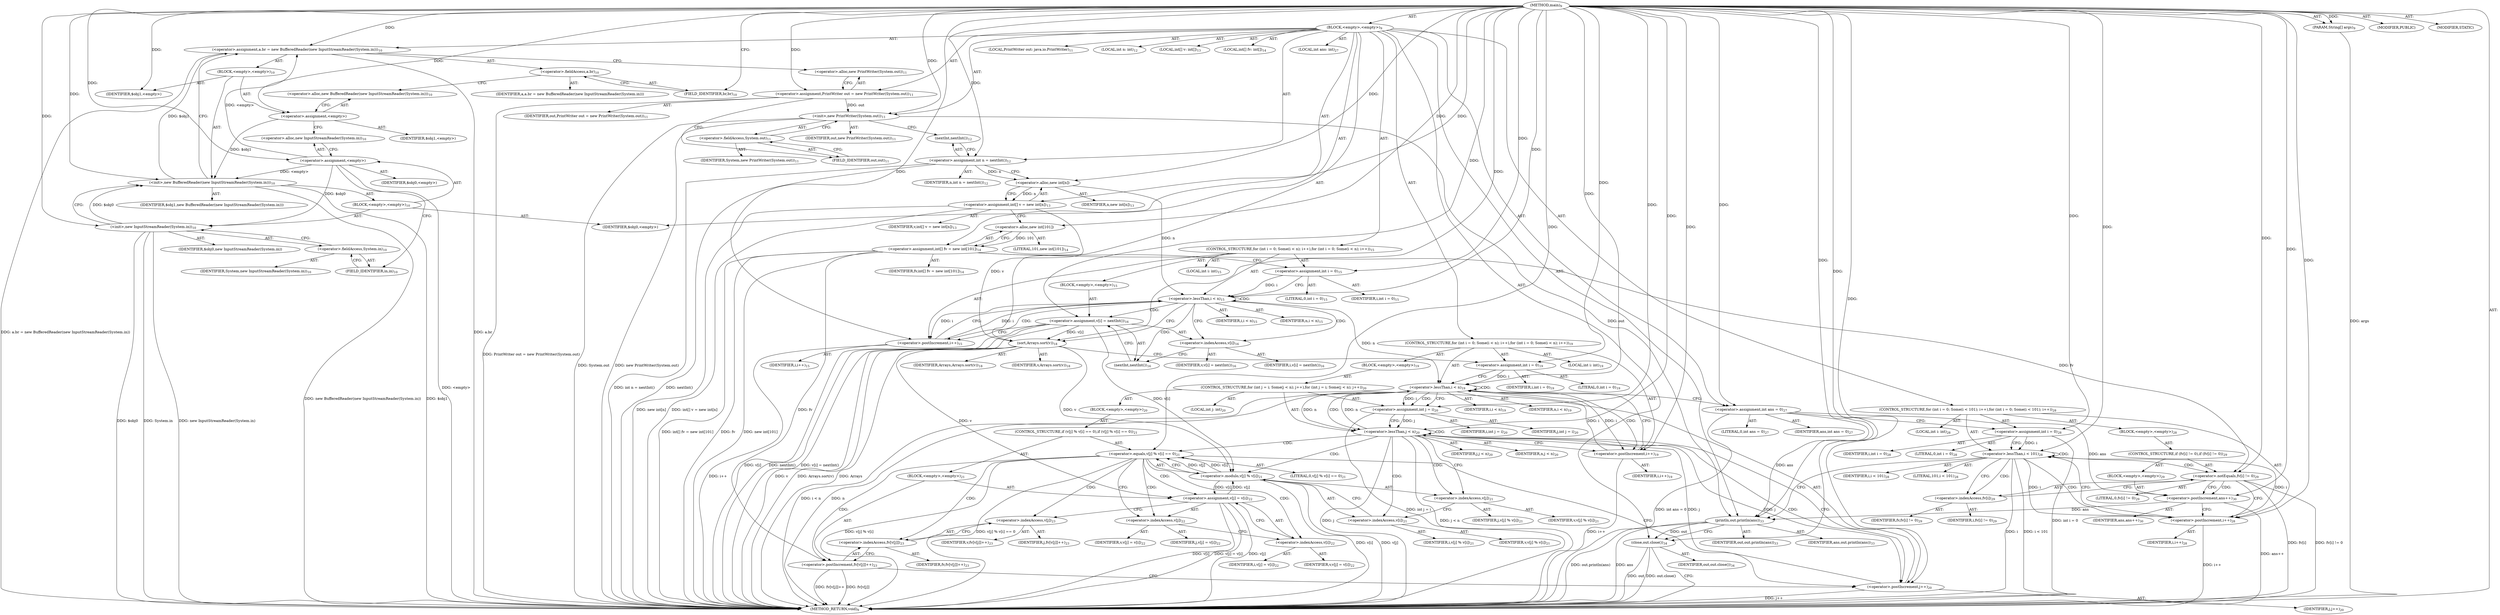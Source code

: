 digraph "main" {  
"21" [label = <(METHOD,main)<SUB>9</SUB>> ]
"22" [label = <(PARAM,String[] args)<SUB>9</SUB>> ]
"23" [label = <(BLOCK,&lt;empty&gt;,&lt;empty&gt;)<SUB>9</SUB>> ]
"24" [label = <(&lt;operator&gt;.assignment,a.br = new BufferedReader(new InputStreamReader(System.in)))<SUB>10</SUB>> ]
"25" [label = <(&lt;operator&gt;.fieldAccess,a.br)<SUB>10</SUB>> ]
"26" [label = <(IDENTIFIER,a,a.br = new BufferedReader(new InputStreamReader(System.in)))> ]
"27" [label = <(FIELD_IDENTIFIER,br,br)<SUB>10</SUB>> ]
"28" [label = <(BLOCK,&lt;empty&gt;,&lt;empty&gt;)<SUB>10</SUB>> ]
"29" [label = <(&lt;operator&gt;.assignment,&lt;empty&gt;)> ]
"30" [label = <(IDENTIFIER,$obj1,&lt;empty&gt;)> ]
"31" [label = <(&lt;operator&gt;.alloc,new BufferedReader(new InputStreamReader(System.in)))<SUB>10</SUB>> ]
"32" [label = <(&lt;init&gt;,new BufferedReader(new InputStreamReader(System.in)))<SUB>10</SUB>> ]
"33" [label = <(IDENTIFIER,$obj1,new BufferedReader(new InputStreamReader(System.in)))> ]
"34" [label = <(BLOCK,&lt;empty&gt;,&lt;empty&gt;)<SUB>10</SUB>> ]
"35" [label = <(&lt;operator&gt;.assignment,&lt;empty&gt;)> ]
"36" [label = <(IDENTIFIER,$obj0,&lt;empty&gt;)> ]
"37" [label = <(&lt;operator&gt;.alloc,new InputStreamReader(System.in))<SUB>10</SUB>> ]
"38" [label = <(&lt;init&gt;,new InputStreamReader(System.in))<SUB>10</SUB>> ]
"39" [label = <(IDENTIFIER,$obj0,new InputStreamReader(System.in))> ]
"40" [label = <(&lt;operator&gt;.fieldAccess,System.in)<SUB>10</SUB>> ]
"41" [label = <(IDENTIFIER,System,new InputStreamReader(System.in))<SUB>10</SUB>> ]
"42" [label = <(FIELD_IDENTIFIER,in,in)<SUB>10</SUB>> ]
"43" [label = <(IDENTIFIER,$obj0,&lt;empty&gt;)> ]
"44" [label = <(IDENTIFIER,$obj1,&lt;empty&gt;)> ]
"4" [label = <(LOCAL,PrintWriter out: java.io.PrintWriter)<SUB>11</SUB>> ]
"45" [label = <(&lt;operator&gt;.assignment,PrintWriter out = new PrintWriter(System.out))<SUB>11</SUB>> ]
"46" [label = <(IDENTIFIER,out,PrintWriter out = new PrintWriter(System.out))<SUB>11</SUB>> ]
"47" [label = <(&lt;operator&gt;.alloc,new PrintWriter(System.out))<SUB>11</SUB>> ]
"48" [label = <(&lt;init&gt;,new PrintWriter(System.out))<SUB>11</SUB>> ]
"3" [label = <(IDENTIFIER,out,new PrintWriter(System.out))<SUB>11</SUB>> ]
"49" [label = <(&lt;operator&gt;.fieldAccess,System.out)<SUB>11</SUB>> ]
"50" [label = <(IDENTIFIER,System,new PrintWriter(System.out))<SUB>11</SUB>> ]
"51" [label = <(FIELD_IDENTIFIER,out,out)<SUB>11</SUB>> ]
"52" [label = <(LOCAL,int n: int)<SUB>12</SUB>> ]
"53" [label = <(&lt;operator&gt;.assignment,int n = nextInt())<SUB>12</SUB>> ]
"54" [label = <(IDENTIFIER,n,int n = nextInt())<SUB>12</SUB>> ]
"55" [label = <(nextInt,nextInt())<SUB>12</SUB>> ]
"56" [label = <(LOCAL,int[] v: int[])<SUB>13</SUB>> ]
"57" [label = <(&lt;operator&gt;.assignment,int[] v = new int[n])<SUB>13</SUB>> ]
"58" [label = <(IDENTIFIER,v,int[] v = new int[n])<SUB>13</SUB>> ]
"59" [label = <(&lt;operator&gt;.alloc,new int[n])> ]
"60" [label = <(IDENTIFIER,n,new int[n])<SUB>13</SUB>> ]
"61" [label = <(LOCAL,int[] fv: int[])<SUB>14</SUB>> ]
"62" [label = <(&lt;operator&gt;.assignment,int[] fv = new int[101])<SUB>14</SUB>> ]
"63" [label = <(IDENTIFIER,fv,int[] fv = new int[101])<SUB>14</SUB>> ]
"64" [label = <(&lt;operator&gt;.alloc,new int[101])> ]
"65" [label = <(LITERAL,101,new int[101])<SUB>14</SUB>> ]
"66" [label = <(CONTROL_STRUCTURE,for (int i = 0; Some(i &lt; n); i++),for (int i = 0; Some(i &lt; n); i++))<SUB>15</SUB>> ]
"67" [label = <(LOCAL,int i: int)<SUB>15</SUB>> ]
"68" [label = <(&lt;operator&gt;.assignment,int i = 0)<SUB>15</SUB>> ]
"69" [label = <(IDENTIFIER,i,int i = 0)<SUB>15</SUB>> ]
"70" [label = <(LITERAL,0,int i = 0)<SUB>15</SUB>> ]
"71" [label = <(&lt;operator&gt;.lessThan,i &lt; n)<SUB>15</SUB>> ]
"72" [label = <(IDENTIFIER,i,i &lt; n)<SUB>15</SUB>> ]
"73" [label = <(IDENTIFIER,n,i &lt; n)<SUB>15</SUB>> ]
"74" [label = <(&lt;operator&gt;.postIncrement,i++)<SUB>15</SUB>> ]
"75" [label = <(IDENTIFIER,i,i++)<SUB>15</SUB>> ]
"76" [label = <(BLOCK,&lt;empty&gt;,&lt;empty&gt;)<SUB>15</SUB>> ]
"77" [label = <(&lt;operator&gt;.assignment,v[i] = nextInt())<SUB>16</SUB>> ]
"78" [label = <(&lt;operator&gt;.indexAccess,v[i])<SUB>16</SUB>> ]
"79" [label = <(IDENTIFIER,v,v[i] = nextInt())<SUB>16</SUB>> ]
"80" [label = <(IDENTIFIER,i,v[i] = nextInt())<SUB>16</SUB>> ]
"81" [label = <(nextInt,nextInt())<SUB>16</SUB>> ]
"82" [label = <(sort,Arrays.sort(v))<SUB>18</SUB>> ]
"83" [label = <(IDENTIFIER,Arrays,Arrays.sort(v))<SUB>18</SUB>> ]
"84" [label = <(IDENTIFIER,v,Arrays.sort(v))<SUB>18</SUB>> ]
"85" [label = <(CONTROL_STRUCTURE,for (int i = 0; Some(i &lt; n); i++),for (int i = 0; Some(i &lt; n); i++))<SUB>19</SUB>> ]
"86" [label = <(LOCAL,int i: int)<SUB>19</SUB>> ]
"87" [label = <(&lt;operator&gt;.assignment,int i = 0)<SUB>19</SUB>> ]
"88" [label = <(IDENTIFIER,i,int i = 0)<SUB>19</SUB>> ]
"89" [label = <(LITERAL,0,int i = 0)<SUB>19</SUB>> ]
"90" [label = <(&lt;operator&gt;.lessThan,i &lt; n)<SUB>19</SUB>> ]
"91" [label = <(IDENTIFIER,i,i &lt; n)<SUB>19</SUB>> ]
"92" [label = <(IDENTIFIER,n,i &lt; n)<SUB>19</SUB>> ]
"93" [label = <(&lt;operator&gt;.postIncrement,i++)<SUB>19</SUB>> ]
"94" [label = <(IDENTIFIER,i,i++)<SUB>19</SUB>> ]
"95" [label = <(BLOCK,&lt;empty&gt;,&lt;empty&gt;)<SUB>19</SUB>> ]
"96" [label = <(CONTROL_STRUCTURE,for (int j = i; Some(j &lt; n); j++),for (int j = i; Some(j &lt; n); j++))<SUB>20</SUB>> ]
"97" [label = <(LOCAL,int j: int)<SUB>20</SUB>> ]
"98" [label = <(&lt;operator&gt;.assignment,int j = i)<SUB>20</SUB>> ]
"99" [label = <(IDENTIFIER,j,int j = i)<SUB>20</SUB>> ]
"100" [label = <(IDENTIFIER,i,int j = i)<SUB>20</SUB>> ]
"101" [label = <(&lt;operator&gt;.lessThan,j &lt; n)<SUB>20</SUB>> ]
"102" [label = <(IDENTIFIER,j,j &lt; n)<SUB>20</SUB>> ]
"103" [label = <(IDENTIFIER,n,j &lt; n)<SUB>20</SUB>> ]
"104" [label = <(&lt;operator&gt;.postIncrement,j++)<SUB>20</SUB>> ]
"105" [label = <(IDENTIFIER,j,j++)<SUB>20</SUB>> ]
"106" [label = <(BLOCK,&lt;empty&gt;,&lt;empty&gt;)<SUB>20</SUB>> ]
"107" [label = <(CONTROL_STRUCTURE,if (v[j] % v[i] == 0),if (v[j] % v[i] == 0))<SUB>21</SUB>> ]
"108" [label = <(&lt;operator&gt;.equals,v[j] % v[i] == 0)<SUB>21</SUB>> ]
"109" [label = <(&lt;operator&gt;.modulo,v[j] % v[i])<SUB>21</SUB>> ]
"110" [label = <(&lt;operator&gt;.indexAccess,v[j])<SUB>21</SUB>> ]
"111" [label = <(IDENTIFIER,v,v[j] % v[i])<SUB>21</SUB>> ]
"112" [label = <(IDENTIFIER,j,v[j] % v[i])<SUB>21</SUB>> ]
"113" [label = <(&lt;operator&gt;.indexAccess,v[i])<SUB>21</SUB>> ]
"114" [label = <(IDENTIFIER,v,v[j] % v[i])<SUB>21</SUB>> ]
"115" [label = <(IDENTIFIER,i,v[j] % v[i])<SUB>21</SUB>> ]
"116" [label = <(LITERAL,0,v[j] % v[i] == 0)<SUB>21</SUB>> ]
"117" [label = <(BLOCK,&lt;empty&gt;,&lt;empty&gt;)<SUB>21</SUB>> ]
"118" [label = <(&lt;operator&gt;.assignment,v[j] = v[i])<SUB>22</SUB>> ]
"119" [label = <(&lt;operator&gt;.indexAccess,v[j])<SUB>22</SUB>> ]
"120" [label = <(IDENTIFIER,v,v[j] = v[i])<SUB>22</SUB>> ]
"121" [label = <(IDENTIFIER,j,v[j] = v[i])<SUB>22</SUB>> ]
"122" [label = <(&lt;operator&gt;.indexAccess,v[i])<SUB>22</SUB>> ]
"123" [label = <(IDENTIFIER,v,v[j] = v[i])<SUB>22</SUB>> ]
"124" [label = <(IDENTIFIER,i,v[j] = v[i])<SUB>22</SUB>> ]
"125" [label = <(&lt;operator&gt;.postIncrement,fv[v[j]]++)<SUB>23</SUB>> ]
"126" [label = <(&lt;operator&gt;.indexAccess,fv[v[j]])<SUB>23</SUB>> ]
"127" [label = <(IDENTIFIER,fv,fv[v[j]]++)<SUB>23</SUB>> ]
"128" [label = <(&lt;operator&gt;.indexAccess,v[j])<SUB>23</SUB>> ]
"129" [label = <(IDENTIFIER,v,fv[v[j]]++)<SUB>23</SUB>> ]
"130" [label = <(IDENTIFIER,j,fv[v[j]]++)<SUB>23</SUB>> ]
"131" [label = <(LOCAL,int ans: int)<SUB>27</SUB>> ]
"132" [label = <(&lt;operator&gt;.assignment,int ans = 0)<SUB>27</SUB>> ]
"133" [label = <(IDENTIFIER,ans,int ans = 0)<SUB>27</SUB>> ]
"134" [label = <(LITERAL,0,int ans = 0)<SUB>27</SUB>> ]
"135" [label = <(CONTROL_STRUCTURE,for (int i = 0; Some(i &lt; 101); i++),for (int i = 0; Some(i &lt; 101); i++))<SUB>28</SUB>> ]
"136" [label = <(LOCAL,int i: int)<SUB>28</SUB>> ]
"137" [label = <(&lt;operator&gt;.assignment,int i = 0)<SUB>28</SUB>> ]
"138" [label = <(IDENTIFIER,i,int i = 0)<SUB>28</SUB>> ]
"139" [label = <(LITERAL,0,int i = 0)<SUB>28</SUB>> ]
"140" [label = <(&lt;operator&gt;.lessThan,i &lt; 101)<SUB>28</SUB>> ]
"141" [label = <(IDENTIFIER,i,i &lt; 101)<SUB>28</SUB>> ]
"142" [label = <(LITERAL,101,i &lt; 101)<SUB>28</SUB>> ]
"143" [label = <(&lt;operator&gt;.postIncrement,i++)<SUB>28</SUB>> ]
"144" [label = <(IDENTIFIER,i,i++)<SUB>28</SUB>> ]
"145" [label = <(BLOCK,&lt;empty&gt;,&lt;empty&gt;)<SUB>28</SUB>> ]
"146" [label = <(CONTROL_STRUCTURE,if (fv[i] != 0),if (fv[i] != 0))<SUB>29</SUB>> ]
"147" [label = <(&lt;operator&gt;.notEquals,fv[i] != 0)<SUB>29</SUB>> ]
"148" [label = <(&lt;operator&gt;.indexAccess,fv[i])<SUB>29</SUB>> ]
"149" [label = <(IDENTIFIER,fv,fv[i] != 0)<SUB>29</SUB>> ]
"150" [label = <(IDENTIFIER,i,fv[i] != 0)<SUB>29</SUB>> ]
"151" [label = <(LITERAL,0,fv[i] != 0)<SUB>29</SUB>> ]
"152" [label = <(BLOCK,&lt;empty&gt;,&lt;empty&gt;)<SUB>29</SUB>> ]
"153" [label = <(&lt;operator&gt;.postIncrement,ans++)<SUB>30</SUB>> ]
"154" [label = <(IDENTIFIER,ans,ans++)<SUB>30</SUB>> ]
"155" [label = <(println,out.println(ans))<SUB>33</SUB>> ]
"156" [label = <(IDENTIFIER,out,out.println(ans))<SUB>33</SUB>> ]
"157" [label = <(IDENTIFIER,ans,out.println(ans))<SUB>33</SUB>> ]
"158" [label = <(close,out.close())<SUB>34</SUB>> ]
"159" [label = <(IDENTIFIER,out,out.close())<SUB>34</SUB>> ]
"160" [label = <(MODIFIER,PUBLIC)> ]
"161" [label = <(MODIFIER,STATIC)> ]
"162" [label = <(METHOD_RETURN,void)<SUB>9</SUB>> ]
  "21" -> "22"  [ label = "AST: "] 
  "21" -> "23"  [ label = "AST: "] 
  "21" -> "160"  [ label = "AST: "] 
  "21" -> "161"  [ label = "AST: "] 
  "21" -> "162"  [ label = "AST: "] 
  "23" -> "24"  [ label = "AST: "] 
  "23" -> "4"  [ label = "AST: "] 
  "23" -> "45"  [ label = "AST: "] 
  "23" -> "48"  [ label = "AST: "] 
  "23" -> "52"  [ label = "AST: "] 
  "23" -> "53"  [ label = "AST: "] 
  "23" -> "56"  [ label = "AST: "] 
  "23" -> "57"  [ label = "AST: "] 
  "23" -> "61"  [ label = "AST: "] 
  "23" -> "62"  [ label = "AST: "] 
  "23" -> "66"  [ label = "AST: "] 
  "23" -> "82"  [ label = "AST: "] 
  "23" -> "85"  [ label = "AST: "] 
  "23" -> "131"  [ label = "AST: "] 
  "23" -> "132"  [ label = "AST: "] 
  "23" -> "135"  [ label = "AST: "] 
  "23" -> "155"  [ label = "AST: "] 
  "23" -> "158"  [ label = "AST: "] 
  "24" -> "25"  [ label = "AST: "] 
  "24" -> "28"  [ label = "AST: "] 
  "25" -> "26"  [ label = "AST: "] 
  "25" -> "27"  [ label = "AST: "] 
  "28" -> "29"  [ label = "AST: "] 
  "28" -> "32"  [ label = "AST: "] 
  "28" -> "44"  [ label = "AST: "] 
  "29" -> "30"  [ label = "AST: "] 
  "29" -> "31"  [ label = "AST: "] 
  "32" -> "33"  [ label = "AST: "] 
  "32" -> "34"  [ label = "AST: "] 
  "34" -> "35"  [ label = "AST: "] 
  "34" -> "38"  [ label = "AST: "] 
  "34" -> "43"  [ label = "AST: "] 
  "35" -> "36"  [ label = "AST: "] 
  "35" -> "37"  [ label = "AST: "] 
  "38" -> "39"  [ label = "AST: "] 
  "38" -> "40"  [ label = "AST: "] 
  "40" -> "41"  [ label = "AST: "] 
  "40" -> "42"  [ label = "AST: "] 
  "45" -> "46"  [ label = "AST: "] 
  "45" -> "47"  [ label = "AST: "] 
  "48" -> "3"  [ label = "AST: "] 
  "48" -> "49"  [ label = "AST: "] 
  "49" -> "50"  [ label = "AST: "] 
  "49" -> "51"  [ label = "AST: "] 
  "53" -> "54"  [ label = "AST: "] 
  "53" -> "55"  [ label = "AST: "] 
  "57" -> "58"  [ label = "AST: "] 
  "57" -> "59"  [ label = "AST: "] 
  "59" -> "60"  [ label = "AST: "] 
  "62" -> "63"  [ label = "AST: "] 
  "62" -> "64"  [ label = "AST: "] 
  "64" -> "65"  [ label = "AST: "] 
  "66" -> "67"  [ label = "AST: "] 
  "66" -> "68"  [ label = "AST: "] 
  "66" -> "71"  [ label = "AST: "] 
  "66" -> "74"  [ label = "AST: "] 
  "66" -> "76"  [ label = "AST: "] 
  "68" -> "69"  [ label = "AST: "] 
  "68" -> "70"  [ label = "AST: "] 
  "71" -> "72"  [ label = "AST: "] 
  "71" -> "73"  [ label = "AST: "] 
  "74" -> "75"  [ label = "AST: "] 
  "76" -> "77"  [ label = "AST: "] 
  "77" -> "78"  [ label = "AST: "] 
  "77" -> "81"  [ label = "AST: "] 
  "78" -> "79"  [ label = "AST: "] 
  "78" -> "80"  [ label = "AST: "] 
  "82" -> "83"  [ label = "AST: "] 
  "82" -> "84"  [ label = "AST: "] 
  "85" -> "86"  [ label = "AST: "] 
  "85" -> "87"  [ label = "AST: "] 
  "85" -> "90"  [ label = "AST: "] 
  "85" -> "93"  [ label = "AST: "] 
  "85" -> "95"  [ label = "AST: "] 
  "87" -> "88"  [ label = "AST: "] 
  "87" -> "89"  [ label = "AST: "] 
  "90" -> "91"  [ label = "AST: "] 
  "90" -> "92"  [ label = "AST: "] 
  "93" -> "94"  [ label = "AST: "] 
  "95" -> "96"  [ label = "AST: "] 
  "96" -> "97"  [ label = "AST: "] 
  "96" -> "98"  [ label = "AST: "] 
  "96" -> "101"  [ label = "AST: "] 
  "96" -> "104"  [ label = "AST: "] 
  "96" -> "106"  [ label = "AST: "] 
  "98" -> "99"  [ label = "AST: "] 
  "98" -> "100"  [ label = "AST: "] 
  "101" -> "102"  [ label = "AST: "] 
  "101" -> "103"  [ label = "AST: "] 
  "104" -> "105"  [ label = "AST: "] 
  "106" -> "107"  [ label = "AST: "] 
  "107" -> "108"  [ label = "AST: "] 
  "107" -> "117"  [ label = "AST: "] 
  "108" -> "109"  [ label = "AST: "] 
  "108" -> "116"  [ label = "AST: "] 
  "109" -> "110"  [ label = "AST: "] 
  "109" -> "113"  [ label = "AST: "] 
  "110" -> "111"  [ label = "AST: "] 
  "110" -> "112"  [ label = "AST: "] 
  "113" -> "114"  [ label = "AST: "] 
  "113" -> "115"  [ label = "AST: "] 
  "117" -> "118"  [ label = "AST: "] 
  "117" -> "125"  [ label = "AST: "] 
  "118" -> "119"  [ label = "AST: "] 
  "118" -> "122"  [ label = "AST: "] 
  "119" -> "120"  [ label = "AST: "] 
  "119" -> "121"  [ label = "AST: "] 
  "122" -> "123"  [ label = "AST: "] 
  "122" -> "124"  [ label = "AST: "] 
  "125" -> "126"  [ label = "AST: "] 
  "126" -> "127"  [ label = "AST: "] 
  "126" -> "128"  [ label = "AST: "] 
  "128" -> "129"  [ label = "AST: "] 
  "128" -> "130"  [ label = "AST: "] 
  "132" -> "133"  [ label = "AST: "] 
  "132" -> "134"  [ label = "AST: "] 
  "135" -> "136"  [ label = "AST: "] 
  "135" -> "137"  [ label = "AST: "] 
  "135" -> "140"  [ label = "AST: "] 
  "135" -> "143"  [ label = "AST: "] 
  "135" -> "145"  [ label = "AST: "] 
  "137" -> "138"  [ label = "AST: "] 
  "137" -> "139"  [ label = "AST: "] 
  "140" -> "141"  [ label = "AST: "] 
  "140" -> "142"  [ label = "AST: "] 
  "143" -> "144"  [ label = "AST: "] 
  "145" -> "146"  [ label = "AST: "] 
  "146" -> "147"  [ label = "AST: "] 
  "146" -> "152"  [ label = "AST: "] 
  "147" -> "148"  [ label = "AST: "] 
  "147" -> "151"  [ label = "AST: "] 
  "148" -> "149"  [ label = "AST: "] 
  "148" -> "150"  [ label = "AST: "] 
  "152" -> "153"  [ label = "AST: "] 
  "153" -> "154"  [ label = "AST: "] 
  "155" -> "156"  [ label = "AST: "] 
  "155" -> "157"  [ label = "AST: "] 
  "158" -> "159"  [ label = "AST: "] 
  "24" -> "47"  [ label = "CFG: "] 
  "45" -> "51"  [ label = "CFG: "] 
  "48" -> "55"  [ label = "CFG: "] 
  "53" -> "59"  [ label = "CFG: "] 
  "57" -> "64"  [ label = "CFG: "] 
  "62" -> "68"  [ label = "CFG: "] 
  "82" -> "87"  [ label = "CFG: "] 
  "132" -> "137"  [ label = "CFG: "] 
  "155" -> "158"  [ label = "CFG: "] 
  "158" -> "162"  [ label = "CFG: "] 
  "25" -> "31"  [ label = "CFG: "] 
  "47" -> "45"  [ label = "CFG: "] 
  "49" -> "48"  [ label = "CFG: "] 
  "55" -> "53"  [ label = "CFG: "] 
  "59" -> "57"  [ label = "CFG: "] 
  "64" -> "62"  [ label = "CFG: "] 
  "68" -> "71"  [ label = "CFG: "] 
  "71" -> "78"  [ label = "CFG: "] 
  "71" -> "82"  [ label = "CFG: "] 
  "74" -> "71"  [ label = "CFG: "] 
  "87" -> "90"  [ label = "CFG: "] 
  "90" -> "98"  [ label = "CFG: "] 
  "90" -> "132"  [ label = "CFG: "] 
  "93" -> "90"  [ label = "CFG: "] 
  "137" -> "140"  [ label = "CFG: "] 
  "140" -> "148"  [ label = "CFG: "] 
  "140" -> "155"  [ label = "CFG: "] 
  "143" -> "140"  [ label = "CFG: "] 
  "27" -> "25"  [ label = "CFG: "] 
  "29" -> "37"  [ label = "CFG: "] 
  "32" -> "24"  [ label = "CFG: "] 
  "51" -> "49"  [ label = "CFG: "] 
  "77" -> "74"  [ label = "CFG: "] 
  "31" -> "29"  [ label = "CFG: "] 
  "78" -> "81"  [ label = "CFG: "] 
  "81" -> "77"  [ label = "CFG: "] 
  "98" -> "101"  [ label = "CFG: "] 
  "101" -> "110"  [ label = "CFG: "] 
  "101" -> "93"  [ label = "CFG: "] 
  "104" -> "101"  [ label = "CFG: "] 
  "147" -> "153"  [ label = "CFG: "] 
  "147" -> "143"  [ label = "CFG: "] 
  "35" -> "42"  [ label = "CFG: "] 
  "38" -> "32"  [ label = "CFG: "] 
  "148" -> "147"  [ label = "CFG: "] 
  "153" -> "143"  [ label = "CFG: "] 
  "37" -> "35"  [ label = "CFG: "] 
  "40" -> "38"  [ label = "CFG: "] 
  "108" -> "119"  [ label = "CFG: "] 
  "108" -> "104"  [ label = "CFG: "] 
  "42" -> "40"  [ label = "CFG: "] 
  "109" -> "108"  [ label = "CFG: "] 
  "118" -> "128"  [ label = "CFG: "] 
  "125" -> "104"  [ label = "CFG: "] 
  "110" -> "113"  [ label = "CFG: "] 
  "113" -> "109"  [ label = "CFG: "] 
  "119" -> "122"  [ label = "CFG: "] 
  "122" -> "118"  [ label = "CFG: "] 
  "126" -> "125"  [ label = "CFG: "] 
  "128" -> "126"  [ label = "CFG: "] 
  "21" -> "27"  [ label = "CFG: "] 
  "22" -> "162"  [ label = "DDG: args"] 
  "24" -> "162"  [ label = "DDG: a.br"] 
  "32" -> "162"  [ label = "DDG: $obj1"] 
  "35" -> "162"  [ label = "DDG: &lt;empty&gt;"] 
  "38" -> "162"  [ label = "DDG: $obj0"] 
  "38" -> "162"  [ label = "DDG: System.in"] 
  "38" -> "162"  [ label = "DDG: new InputStreamReader(System.in)"] 
  "32" -> "162"  [ label = "DDG: new BufferedReader(new InputStreamReader(System.in))"] 
  "24" -> "162"  [ label = "DDG: a.br = new BufferedReader(new InputStreamReader(System.in))"] 
  "45" -> "162"  [ label = "DDG: PrintWriter out = new PrintWriter(System.out)"] 
  "48" -> "162"  [ label = "DDG: System.out"] 
  "48" -> "162"  [ label = "DDG: new PrintWriter(System.out)"] 
  "53" -> "162"  [ label = "DDG: nextInt()"] 
  "53" -> "162"  [ label = "DDG: int n = nextInt()"] 
  "57" -> "162"  [ label = "DDG: new int[n]"] 
  "57" -> "162"  [ label = "DDG: int[] v = new int[n]"] 
  "62" -> "162"  [ label = "DDG: fv"] 
  "62" -> "162"  [ label = "DDG: new int[101]"] 
  "62" -> "162"  [ label = "DDG: int[] fv = new int[101]"] 
  "82" -> "162"  [ label = "DDG: v"] 
  "82" -> "162"  [ label = "DDG: Arrays.sort(v)"] 
  "90" -> "162"  [ label = "DDG: n"] 
  "90" -> "162"  [ label = "DDG: i &lt; n"] 
  "132" -> "162"  [ label = "DDG: int ans = 0"] 
  "137" -> "162"  [ label = "DDG: int i = 0"] 
  "140" -> "162"  [ label = "DDG: i"] 
  "140" -> "162"  [ label = "DDG: i &lt; 101"] 
  "155" -> "162"  [ label = "DDG: ans"] 
  "155" -> "162"  [ label = "DDG: out.println(ans)"] 
  "158" -> "162"  [ label = "DDG: out"] 
  "158" -> "162"  [ label = "DDG: out.close()"] 
  "147" -> "162"  [ label = "DDG: fv[i]"] 
  "147" -> "162"  [ label = "DDG: fv[i] != 0"] 
  "153" -> "162"  [ label = "DDG: ans++"] 
  "143" -> "162"  [ label = "DDG: i++"] 
  "98" -> "162"  [ label = "DDG: int j = i"] 
  "101" -> "162"  [ label = "DDG: j"] 
  "101" -> "162"  [ label = "DDG: j &lt; n"] 
  "93" -> "162"  [ label = "DDG: i++"] 
  "109" -> "162"  [ label = "DDG: v[j]"] 
  "109" -> "162"  [ label = "DDG: v[i]"] 
  "108" -> "162"  [ label = "DDG: v[j] % v[i]"] 
  "108" -> "162"  [ label = "DDG: v[j] % v[i] == 0"] 
  "118" -> "162"  [ label = "DDG: v[j]"] 
  "118" -> "162"  [ label = "DDG: v[i]"] 
  "118" -> "162"  [ label = "DDG: v[j] = v[i]"] 
  "125" -> "162"  [ label = "DDG: fv[v[j]]"] 
  "125" -> "162"  [ label = "DDG: fv[v[j]]++"] 
  "104" -> "162"  [ label = "DDG: j++"] 
  "77" -> "162"  [ label = "DDG: v[i]"] 
  "77" -> "162"  [ label = "DDG: nextInt()"] 
  "77" -> "162"  [ label = "DDG: v[i] = nextInt()"] 
  "74" -> "162"  [ label = "DDG: i++"] 
  "82" -> "162"  [ label = "DDG: Arrays"] 
  "21" -> "22"  [ label = "DDG: "] 
  "35" -> "24"  [ label = "DDG: &lt;empty&gt;"] 
  "32" -> "24"  [ label = "DDG: $obj1"] 
  "21" -> "24"  [ label = "DDG: "] 
  "21" -> "45"  [ label = "DDG: "] 
  "21" -> "53"  [ label = "DDG: "] 
  "59" -> "57"  [ label = "DDG: n"] 
  "64" -> "62"  [ label = "DDG: 101"] 
  "21" -> "132"  [ label = "DDG: "] 
  "45" -> "48"  [ label = "DDG: out"] 
  "21" -> "48"  [ label = "DDG: "] 
  "21" -> "68"  [ label = "DDG: "] 
  "21" -> "82"  [ label = "DDG: "] 
  "57" -> "82"  [ label = "DDG: v"] 
  "77" -> "82"  [ label = "DDG: v[i]"] 
  "21" -> "87"  [ label = "DDG: "] 
  "21" -> "137"  [ label = "DDG: "] 
  "48" -> "155"  [ label = "DDG: out"] 
  "21" -> "155"  [ label = "DDG: "] 
  "132" -> "155"  [ label = "DDG: ans"] 
  "153" -> "155"  [ label = "DDG: ans"] 
  "155" -> "158"  [ label = "DDG: out"] 
  "21" -> "158"  [ label = "DDG: "] 
  "21" -> "29"  [ label = "DDG: "] 
  "21" -> "44"  [ label = "DDG: "] 
  "53" -> "59"  [ label = "DDG: n"] 
  "21" -> "59"  [ label = "DDG: "] 
  "21" -> "64"  [ label = "DDG: "] 
  "68" -> "71"  [ label = "DDG: i"] 
  "74" -> "71"  [ label = "DDG: i"] 
  "21" -> "71"  [ label = "DDG: "] 
  "59" -> "71"  [ label = "DDG: n"] 
  "71" -> "74"  [ label = "DDG: i"] 
  "21" -> "74"  [ label = "DDG: "] 
  "21" -> "77"  [ label = "DDG: "] 
  "87" -> "90"  [ label = "DDG: i"] 
  "93" -> "90"  [ label = "DDG: i"] 
  "21" -> "90"  [ label = "DDG: "] 
  "71" -> "90"  [ label = "DDG: n"] 
  "101" -> "90"  [ label = "DDG: n"] 
  "21" -> "93"  [ label = "DDG: "] 
  "90" -> "93"  [ label = "DDG: i"] 
  "137" -> "140"  [ label = "DDG: i"] 
  "143" -> "140"  [ label = "DDG: i"] 
  "21" -> "140"  [ label = "DDG: "] 
  "140" -> "143"  [ label = "DDG: i"] 
  "21" -> "143"  [ label = "DDG: "] 
  "29" -> "32"  [ label = "DDG: $obj1"] 
  "21" -> "32"  [ label = "DDG: "] 
  "35" -> "32"  [ label = "DDG: &lt;empty&gt;"] 
  "38" -> "32"  [ label = "DDG: $obj0"] 
  "90" -> "98"  [ label = "DDG: i"] 
  "21" -> "98"  [ label = "DDG: "] 
  "21" -> "35"  [ label = "DDG: "] 
  "21" -> "43"  [ label = "DDG: "] 
  "98" -> "101"  [ label = "DDG: j"] 
  "104" -> "101"  [ label = "DDG: j"] 
  "21" -> "101"  [ label = "DDG: "] 
  "90" -> "101"  [ label = "DDG: n"] 
  "101" -> "104"  [ label = "DDG: j"] 
  "21" -> "104"  [ label = "DDG: "] 
  "62" -> "147"  [ label = "DDG: fv"] 
  "21" -> "147"  [ label = "DDG: "] 
  "35" -> "38"  [ label = "DDG: $obj0"] 
  "21" -> "38"  [ label = "DDG: "] 
  "132" -> "153"  [ label = "DDG: ans"] 
  "21" -> "153"  [ label = "DDG: "] 
  "109" -> "108"  [ label = "DDG: v[j]"] 
  "109" -> "108"  [ label = "DDG: v[i]"] 
  "21" -> "108"  [ label = "DDG: "] 
  "82" -> "118"  [ label = "DDG: v"] 
  "109" -> "118"  [ label = "DDG: v[i]"] 
  "82" -> "109"  [ label = "DDG: v"] 
  "118" -> "109"  [ label = "DDG: v[j]"] 
  "77" -> "109"  [ label = "DDG: v[i]"] 
  "62" -> "125"  [ label = "DDG: fv"] 
  "71" -> "77"  [ label = "CDG: "] 
  "71" -> "81"  [ label = "CDG: "] 
  "71" -> "74"  [ label = "CDG: "] 
  "71" -> "71"  [ label = "CDG: "] 
  "71" -> "78"  [ label = "CDG: "] 
  "90" -> "98"  [ label = "CDG: "] 
  "90" -> "93"  [ label = "CDG: "] 
  "90" -> "101"  [ label = "CDG: "] 
  "90" -> "90"  [ label = "CDG: "] 
  "140" -> "140"  [ label = "CDG: "] 
  "140" -> "148"  [ label = "CDG: "] 
  "140" -> "143"  [ label = "CDG: "] 
  "140" -> "147"  [ label = "CDG: "] 
  "101" -> "113"  [ label = "CDG: "] 
  "101" -> "104"  [ label = "CDG: "] 
  "101" -> "101"  [ label = "CDG: "] 
  "101" -> "110"  [ label = "CDG: "] 
  "101" -> "108"  [ label = "CDG: "] 
  "101" -> "109"  [ label = "CDG: "] 
  "147" -> "153"  [ label = "CDG: "] 
  "108" -> "122"  [ label = "CDG: "] 
  "108" -> "128"  [ label = "CDG: "] 
  "108" -> "119"  [ label = "CDG: "] 
  "108" -> "126"  [ label = "CDG: "] 
  "108" -> "118"  [ label = "CDG: "] 
  "108" -> "125"  [ label = "CDG: "] 
}
